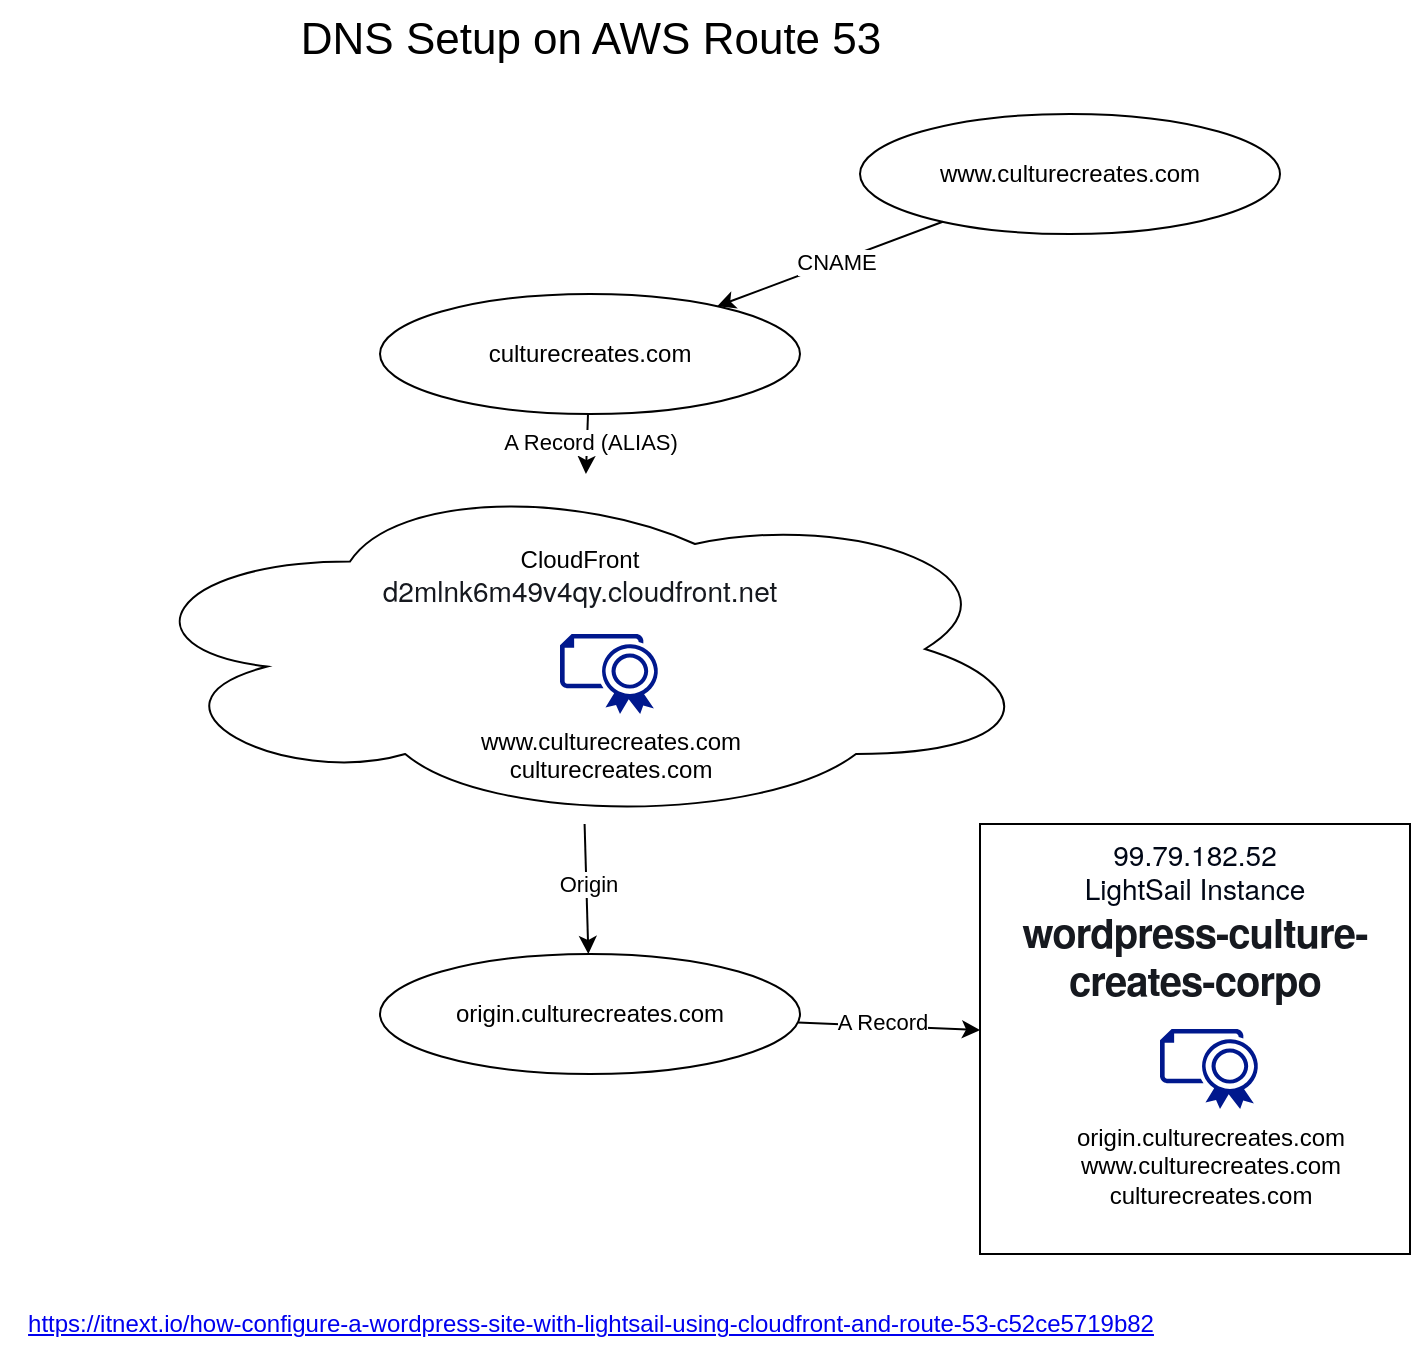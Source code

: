 <mxfile version="24.4.3" type="github">
  <diagram name="Page-1" id="66U-YrVXCCfPf5cJQVHg">
    <mxGraphModel dx="952" dy="699" grid="0" gridSize="10" guides="1" tooltips="1" connect="1" arrows="1" fold="1" page="0" pageScale="1" pageWidth="850" pageHeight="1100" background="none" math="0" shadow="0">
      <root>
        <mxCell id="0" />
        <mxCell id="1" parent="0" />
        <mxCell id="Y1XdUBZsQn69NxMOFHps-1" value="&lt;span style=&quot;text-align: start; caret-color: rgb(0, 7, 22); color: rgb(0, 7, 22); font-family: &amp;quot;Amazon Ember&amp;quot;, &amp;quot;Helvetica Neue&amp;quot;, Roboto, Arial, sans-serif; font-size: 14px; background-color: rgb(255, 255, 255);&quot;&gt;99.79.182.52&lt;/span&gt;&lt;br&gt;&lt;div&gt;&lt;span style=&quot;text-align: start; caret-color: rgb(0, 7, 22); color: rgb(0, 7, 22); font-family: &amp;quot;Amazon Ember&amp;quot;, &amp;quot;Helvetica Neue&amp;quot;, Roboto, Arial, sans-serif; font-size: 14px; background-color: rgb(255, 255, 255);&quot;&gt;LightSail Instance&lt;/span&gt;&lt;/div&gt;&lt;div&gt;&lt;span style=&quot;text-align: start; caret-color: rgb(22, 25, 31); color: rgb(22, 25, 31); font-family: &amp;quot;Amazon Ember&amp;quot;, &amp;quot;Helvetica Neue&amp;quot;, Roboto, Arial, sans-serif; font-weight: 700; letter-spacing: -0.48px; background-color: rgb(255, 255, 255);&quot;&gt;&lt;font style=&quot;font-size: 20px;&quot;&gt;wordpress-culture-creates-corpo&lt;/font&gt;&lt;/span&gt;&lt;span style=&quot;text-align: start; caret-color: rgb(0, 7, 22); color: rgb(0, 7, 22); font-family: &amp;quot;Amazon Ember&amp;quot;, &amp;quot;Helvetica Neue&amp;quot;, Roboto, Arial, sans-serif; font-size: 14px; background-color: rgb(255, 255, 255);&quot;&gt;&lt;br&gt;&lt;/span&gt;&lt;/div&gt;" style="whiteSpace=wrap;html=1;aspect=fixed;verticalAlign=top;" parent="1" vertex="1">
          <mxGeometry x="530" y="435" width="215" height="215" as="geometry" />
        </mxCell>
        <mxCell id="Y1XdUBZsQn69NxMOFHps-2" value="" style="endArrow=classic;html=1;rounded=0;" parent="1" source="Y1XdUBZsQn69NxMOFHps-17" target="Y1XdUBZsQn69NxMOFHps-1" edge="1">
          <mxGeometry width="50" height="50" relative="1" as="geometry">
            <mxPoint x="330" y="260" as="sourcePoint" />
            <mxPoint x="440" y="250" as="targetPoint" />
          </mxGeometry>
        </mxCell>
        <mxCell id="Y1XdUBZsQn69NxMOFHps-16" value="A Record" style="edgeLabel;html=1;align=center;verticalAlign=middle;resizable=0;points=[];" parent="Y1XdUBZsQn69NxMOFHps-2" vertex="1" connectable="0">
          <mxGeometry x="-0.072" y="2" relative="1" as="geometry">
            <mxPoint x="-1" as="offset" />
          </mxGeometry>
        </mxCell>
        <mxCell id="Y1XdUBZsQn69NxMOFHps-3" value="&lt;div&gt;&lt;br&gt;&lt;/div&gt;&lt;div&gt;&lt;br&gt;&lt;/div&gt;CloudFront&lt;div&gt;&lt;span style=&quot;caret-color: rgb(22, 25, 31); color: rgb(22, 25, 31); font-family: &amp;quot;Amazon Ember&amp;quot;, &amp;quot;Helvetica Neue&amp;quot;, Roboto, Arial, sans-serif; font-size: 14px; background-color: rgb(255, 255, 255);&quot;&gt;d2mlnk6m49v4qy.cloudfront.net&lt;/span&gt;&lt;br&gt;&lt;/div&gt;" style="ellipse;shape=cloud;whiteSpace=wrap;html=1;align=center;verticalAlign=top;" parent="1" vertex="1">
          <mxGeometry x="100" y="260" width="460" height="175" as="geometry" />
        </mxCell>
        <mxCell id="Y1XdUBZsQn69NxMOFHps-5" value="www.culturecreates.com" style="ellipse;whiteSpace=wrap;html=1;" parent="1" vertex="1">
          <mxGeometry x="470" y="80" width="210" height="60" as="geometry" />
        </mxCell>
        <mxCell id="Y1XdUBZsQn69NxMOFHps-6" value="culturecreates.com" style="ellipse;whiteSpace=wrap;html=1;" parent="1" vertex="1">
          <mxGeometry x="230" y="170" width="210" height="60" as="geometry" />
        </mxCell>
        <mxCell id="Y1XdUBZsQn69NxMOFHps-11" value="" style="endArrow=classic;html=1;rounded=0;" parent="1" source="Y1XdUBZsQn69NxMOFHps-5" target="Y1XdUBZsQn69NxMOFHps-6" edge="1">
          <mxGeometry width="50" height="50" relative="1" as="geometry">
            <mxPoint x="280" y="140" as="sourcePoint" />
            <mxPoint x="330" y="90" as="targetPoint" />
          </mxGeometry>
        </mxCell>
        <mxCell id="Y1XdUBZsQn69NxMOFHps-14" value="CNAME" style="edgeLabel;html=1;align=center;verticalAlign=middle;resizable=0;points=[];" parent="Y1XdUBZsQn69NxMOFHps-11" vertex="1" connectable="0">
          <mxGeometry x="-0.049" relative="1" as="geometry">
            <mxPoint as="offset" />
          </mxGeometry>
        </mxCell>
        <mxCell id="Y1XdUBZsQn69NxMOFHps-12" value="" style="endArrow=classic;html=1;rounded=0;" parent="1" source="Y1XdUBZsQn69NxMOFHps-6" target="Y1XdUBZsQn69NxMOFHps-3" edge="1">
          <mxGeometry width="50" height="50" relative="1" as="geometry">
            <mxPoint x="500" y="370" as="sourcePoint" />
            <mxPoint x="550" y="320" as="targetPoint" />
          </mxGeometry>
        </mxCell>
        <mxCell id="Y1XdUBZsQn69NxMOFHps-15" value="A Record (ALIAS)" style="edgeLabel;html=1;align=center;verticalAlign=middle;resizable=0;points=[];" parent="Y1XdUBZsQn69NxMOFHps-12" vertex="1" connectable="0">
          <mxGeometry x="-0.074" y="1" relative="1" as="geometry">
            <mxPoint as="offset" />
          </mxGeometry>
        </mxCell>
        <mxCell id="Y1XdUBZsQn69NxMOFHps-17" value="origin.culturecreates.com" style="ellipse;whiteSpace=wrap;html=1;" parent="1" vertex="1">
          <mxGeometry x="230" y="500" width="210" height="60" as="geometry" />
        </mxCell>
        <mxCell id="Y1XdUBZsQn69NxMOFHps-18" value="" style="endArrow=classic;html=1;rounded=0;" parent="1" source="Y1XdUBZsQn69NxMOFHps-3" target="Y1XdUBZsQn69NxMOFHps-17" edge="1">
          <mxGeometry width="50" height="50" relative="1" as="geometry">
            <mxPoint x="220" y="440" as="sourcePoint" />
            <mxPoint x="220" y="495" as="targetPoint" />
          </mxGeometry>
        </mxCell>
        <mxCell id="Y1XdUBZsQn69NxMOFHps-19" value="Origin" style="edgeLabel;html=1;align=center;verticalAlign=middle;resizable=0;points=[];" parent="Y1XdUBZsQn69NxMOFHps-18" vertex="1" connectable="0">
          <mxGeometry x="-0.074" y="1" relative="1" as="geometry">
            <mxPoint as="offset" />
          </mxGeometry>
        </mxCell>
        <mxCell id="Y1XdUBZsQn69NxMOFHps-20" value="origin.culturecreates.com&lt;div&gt;www.culturecreates.com&lt;/div&gt;&lt;div&gt;culturecreates.com&lt;/div&gt;" style="aspect=fixed;pointerEvents=1;shadow=0;dashed=0;html=1;strokeColor=none;labelPosition=center;verticalLabelPosition=bottom;verticalAlign=top;align=center;fillColor=#00188D;shape=mxgraph.azure.certificate;" parent="1" vertex="1">
          <mxGeometry x="620" y="537.5" width="50" height="40" as="geometry" />
        </mxCell>
        <mxCell id="Y1XdUBZsQn69NxMOFHps-22" value="&lt;div&gt;www.culturecreates.com&lt;/div&gt;&lt;div&gt;culturecreates.com&lt;/div&gt;" style="sketch=0;aspect=fixed;pointerEvents=1;shadow=0;dashed=0;html=1;strokeColor=none;labelPosition=center;verticalLabelPosition=bottom;verticalAlign=top;align=center;fillColor=#00188D;shape=mxgraph.azure.certificate;labelBackgroundColor=none;labelBorderColor=none;" parent="1" vertex="1">
          <mxGeometry x="320" y="340" width="50" height="40" as="geometry" />
        </mxCell>
        <mxCell id="Y1XdUBZsQn69NxMOFHps-23" value="DNS Setup on AWS Route 53" style="text;html=1;align=center;verticalAlign=middle;resizable=0;points=[];autosize=1;strokeColor=none;fillColor=none;fontSize=22;" parent="1" vertex="1">
          <mxGeometry x="180" y="23" width="310" height="40" as="geometry" />
        </mxCell>
        <mxCell id="KxDQxyVau35nxktcpWBa-1" value="&lt;a href=&quot;https://itnext.io/how-configure-a-wordpress-site-with-lightsail-using-cloudfront-and-route-53-c52ce5719b82&quot;&gt;https://itnext.io/how-configure-a-wordpress-site-with-lightsail-using-cloudfront-and-route-53-c52ce5719b82&lt;/a&gt;" style="text;html=1;align=center;verticalAlign=middle;resizable=0;points=[];autosize=1;strokeColor=none;fillColor=none;" parent="1" vertex="1">
          <mxGeometry x="40" y="670" width="590" height="30" as="geometry" />
        </mxCell>
      </root>
    </mxGraphModel>
  </diagram>
</mxfile>
